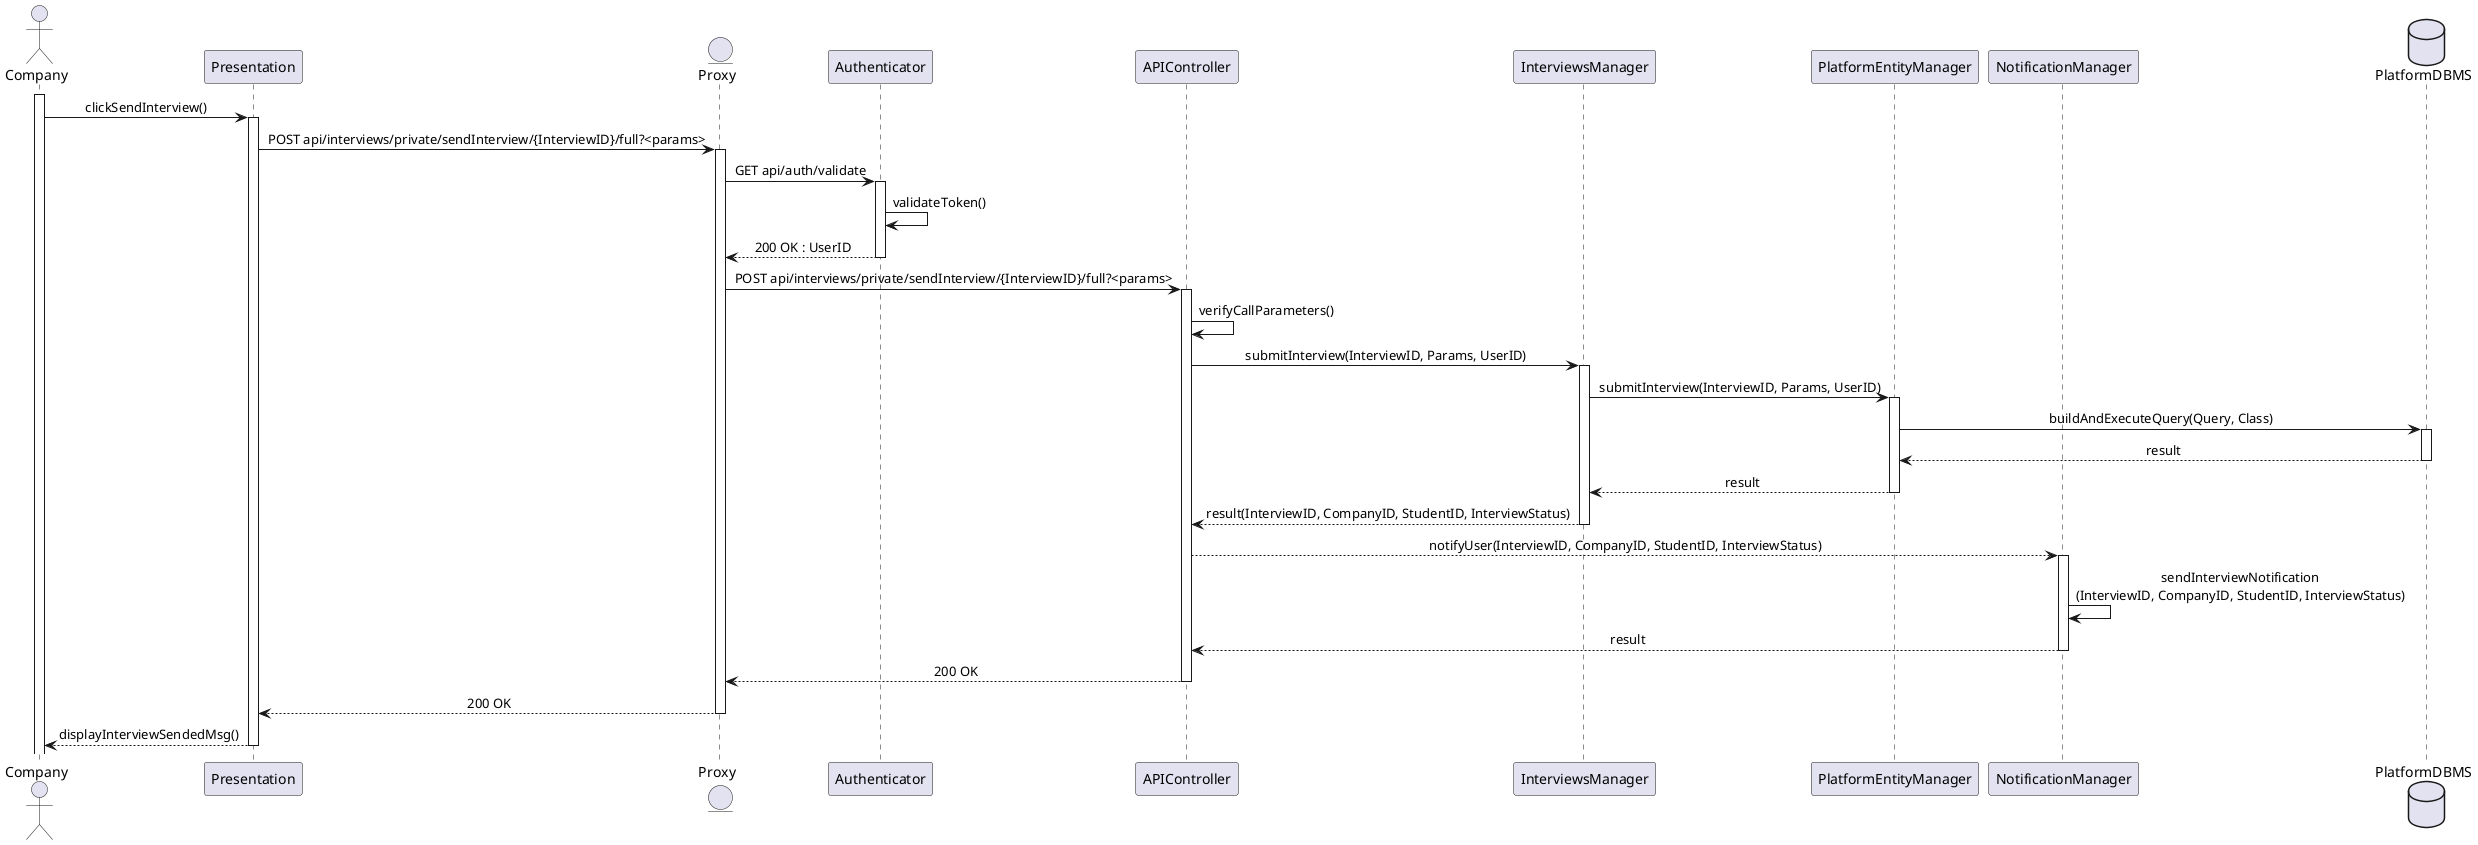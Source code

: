 @startuml CompanySubmitsInterview
skinparam sequenceMessageAlign center
actor       Company
participant Presentation
entity      Proxy
participant Authenticator
participant APIController
participant InterviewsManager
participant PlatformEntityManager
participant NotificationManager 
database    PlatformDBMS

activate Company
Company -> Presentation : clickSendInterview()
activate Presentation
Presentation -> Proxy : POST api/interviews/private/sendInterview/{InterviewID}/full?<params>
activate Proxy
Proxy -> Authenticator : GET api/auth/validate
activate Authenticator
Authenticator -> Authenticator : validateToken()
Authenticator --> Proxy : 200 OK : UserID
deactivate Authenticator
Proxy -> APIController : POST api/interviews/private/sendInterview/{InterviewID}/full?<params>
activate APIController
APIController -> APIController : verifyCallParameters()
'need I to insert the alt box for the failed verification?
APIController -> InterviewsManager : submitInterview(InterviewID, Params, UserID)
activate InterviewsManager
InterviewsManager -> PlatformEntityManager : submitInterview(InterviewID, Params, UserID)
activate PlatformEntityManager
PlatformEntityManager -> PlatformDBMS : buildAndExecuteQuery(Query, Class)
activate PlatformDBMS
PlatformDBMS --> PlatformEntityManager : result
deactivate PlatformDBMS
PlatformEntityManager --> InterviewsManager : result
deactivate PlatformEntityManager
InterviewsManager --> APIController : result(InterviewID, CompanyID, StudentID, InterviewStatus)
deactivate InterviewsManager
APIController --> NotificationManager : notifyUser(InterviewID, CompanyID, StudentID, InterviewStatus)
activate NotificationManager
NotificationManager -> NotificationManager : sendInterviewNotification\n(InterviewID, CompanyID, StudentID, InterviewStatus)
NotificationManager --> APIController : result
deactivate NotificationManager
APIController --> Proxy : 200 OK
deactivate APIController
Proxy --> Presentation : 200 OK
deactivate Proxy
Presentation --> Company : displayInterviewSendedMsg()
deactivate Presentation





